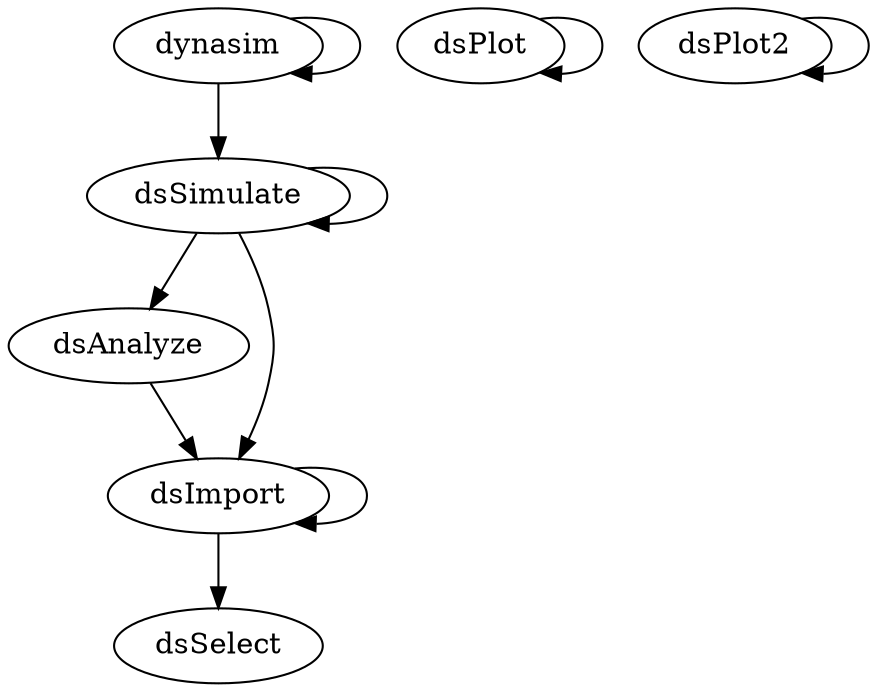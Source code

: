 /* Created by mdot for Matlab */
digraph m2html {
  dsAnalyze -> dsImport;
  dsImport -> dsImport;
  dsImport -> dsSelect;
  dsPlot -> dsPlot;
  dsPlot2 -> dsPlot2;
  dsSimulate -> dsAnalyze;
  dsSimulate -> dsImport;
  dsSimulate -> dsSimulate;
  dynasim -> dsSimulate;
  dynasim -> dynasim;

  dsAnalyze [URL="dsAnalyze.html"];
  dsImport [URL="dsImport.html"];
  dsPlot [URL="dsPlot.html"];
  dsPlot2 [URL="dsPlot2.html"];
  dsSelect [URL="dsSelect.html"];
  dsSimulate [URL="dsSimulate.html"];
  dynasim [URL="dynasim.html"];
}